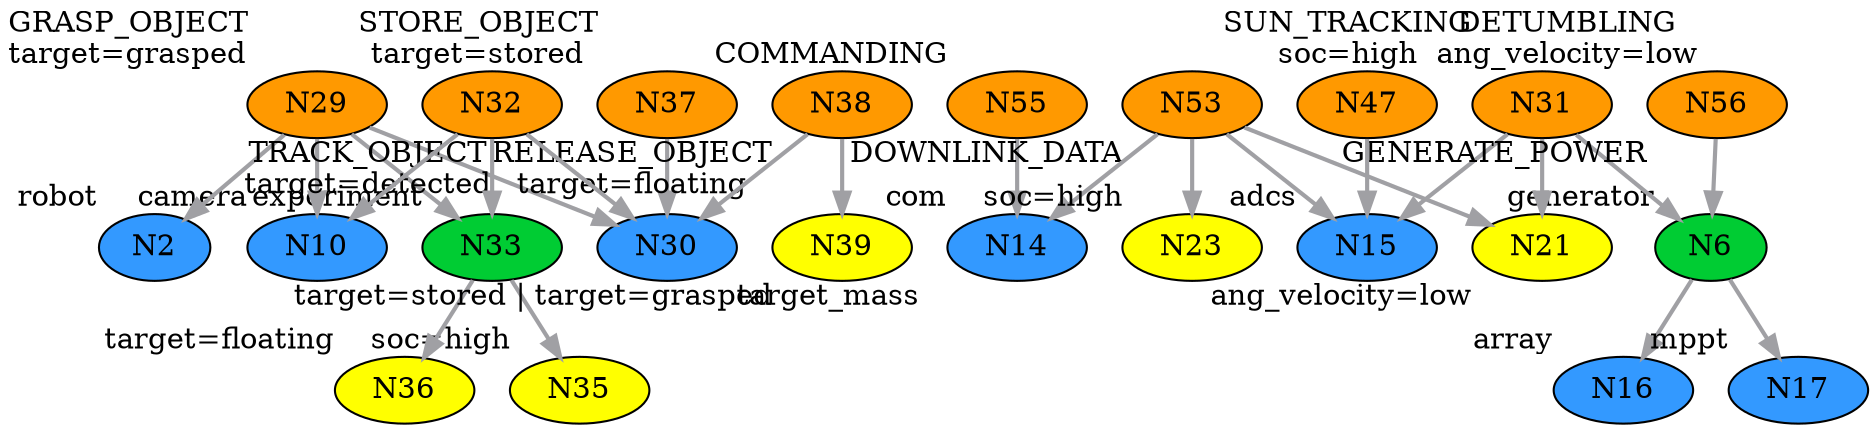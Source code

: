 digraph "robot_sat_v3"
{

bgcolor = "#ffffff"

node [
class = "node"
,fillcolor = "#ff00ff",style = "filled"
,width = "0.152778",height = "0.152778"
,shape = "ellipse"
,color = "#000000"
,penwidth = "1"
,"_vis_" = "label"
];


"N36" [
pos = "-3.81944,-2.08333!"
,fillcolor = "#ffff00",style = "filled"
,xlabel = "target=floating"
]

"N55" [
pos = "6.94444,1.73611!"
,fillcolor = "#ff9900",style = "filled"
,xlabel = "COMMANDING"
]

"N2" [
pos = "-2.08333,-1.04167!"
,fillcolor = "#3399ff",style = "filled"
,xlabel = "robot"
]

"N37" [
pos = "-3.47222,1.73611!"
,fillcolor = "#ff9900",style = "filled"
,xlabel = "STORE_OBJECT
target=stored"
]

"N35" [
pos = "-5.20833,-2.08333!"
,fillcolor = "#ffff00",style = "filled"
,xlabel = "soc=high"
]

"N33" [
pos = "-4.51389,-1.04167!"
,fillcolor = "#00cc33",style = "filled"
,xlabel = "experiment"
]

"N14" [
pos = "6.94444,0.694444!"
,fillcolor = "#3399ff",style = "filled"
,xlabel = "com"
]

"N31" [
pos = "5.20833,1.73611!"
,fillcolor = "#ff9900",style = "filled"
,xlabel = "SUN_TRACKING
soc=high"
]

"N53" [
pos = "3.47222,1.73611!"
,fillcolor = "#ff9900",style = "filled"
,xlabel = "DOWNLINK_DATA"
]

"N6" [
pos = "9.02778,0.694444!"
,fillcolor = "#00cc33",style = "filled"
,xlabel = "generator"
]

"N10" [
pos = "0,-1.04167!"
,fillcolor = "#3399ff",style = "filled"
,xlabel = "camera"
]

"N16" [
pos = "9.375,-0.347222!"
,fillcolor = "#3399ff",style = "filled"
,xlabel = "array"
]

"N29" [
pos = "0,1.73611!"
,fillcolor = "#ff9900",style = "filled"
,xlabel = "GRASP_OBJECT
target=grasped"
]

"N56" [
pos = "9.02778,1.73611!"
,fillcolor = "#ff9900",style = "filled"
,xlabel = "GENERATE_POWER"
]

"N17" [
pos = "8.68056,0!"
,fillcolor = "#3399ff",style = "filled"
,xlabel = "mppt"
]

"N23" [
pos = "3.47222,0.694444!"
,fillcolor = "#ffff00",style = "filled"
,xlabel = "soc=high"
]

"N39" [
pos = "-5.90278,0.694444!"
,fillcolor = "#ffff00",style = "filled"
,xlabel = "target=stored | target=grasped"
]

"N38" [
pos = "-5.90278,1.73611!"
,fillcolor = "#ff9900",style = "filled"
,xlabel = "RELEASE_OBJECT
target=floating"
]

"N15" [
pos = "1.73611,0.694444!"
,fillcolor = "#3399ff",style = "filled"
,xlabel = "adcs"
]

"N47" [
pos = "1.73611,1.73611!"
,fillcolor = "#ff9900",style = "filled"
,xlabel = "DETUMBLING
ang_velocity=low"
]

"N32" [
pos = "-1.73611,1.73611!"
,fillcolor = "#ff9900",style = "filled"
,xlabel = "TRACK_OBJECT
target=detected"
]

"N30" [
pos = "-3.47222,0.694444!"
,fillcolor = "#3399ff",style = "filled"
,xlabel = "target_mass"
]

"N21" [
pos = "5.20833,0.694444!"
,fillcolor = "#ffff00",style = "filled"
,xlabel = "ang_velocity=low"
]



edge [
class = "edge"
,weight = "1"
,penwidth = "1"
,"_vis_" = "label"
,"color" = "#a0a0a4"
,"style" = "solid"
];


"N31" -> "N15" [id = "E36"
,weight = "2"
,penwidth = "2"
];

"N29" -> "N30" [id = "E31"
,weight = "2"
,penwidth = "2"
];

"N6" -> "N17" [id = "E4"
,weight = "2"
,penwidth = "2"
];

"N53" -> "N21" [id = "E27"
,weight = "2"
,penwidth = "2"
];

"N29" -> "N2" [id = "E32"
,weight = "2"
,penwidth = "2"
];

"N33" -> "N36" [id = "E41"
,weight = "2"
,penwidth = "2"
];

"N53" -> "N15" [id = "E65"
,weight = "2"
,penwidth = "2"
];

"N31" -> "N6" [id = "E25"
,weight = "2"
,penwidth = "2"
];

"N32" -> "N30" [id = "E35"
,weight = "2"
,penwidth = "2"
];

"N47" -> "N15" [id = "E23"
,weight = "2"
,penwidth = "2"
];

"N55" -> "N14" [id = "E68"
,weight = "2"
,penwidth = "2"
];

"N33" -> "N35" [id = "E40"
,weight = "2"
,penwidth = "2"
];

"N38" -> "N39" [id = "E44"
,weight = "2"
,penwidth = "2"
];

"N29" -> "N10" [id = "E34"
,weight = "2"
,penwidth = "2"
];

"N29" -> "N33" [id = "E38"
,weight = "2"
,penwidth = "2"
];

"N32" -> "N10" [id = "E33"
,weight = "2"
,penwidth = "2"
];

"N38" -> "N30" [id = "E43"
,weight = "2"
,penwidth = "2"
];

"N56" -> "N6" [id = "E69"
,weight = "2"
,penwidth = "2"
];

"N32" -> "N33" [id = "E37"
,weight = "2"
,penwidth = "2"
];

"N53" -> "N23" [id = "E28"
,weight = "2"
,penwidth = "2"
];

"N53" -> "N14" [id = "E64"
,weight = "2"
,penwidth = "2"
];

"N31" -> "N21" [id = "E26"
,weight = "2"
,penwidth = "2"
];

"N37" -> "N30" [id = "E42"
,weight = "2"
,penwidth = "2"
];

"N6" -> "N16" [id = "E9"
,weight = "2"
,penwidth = "2"
];


}
